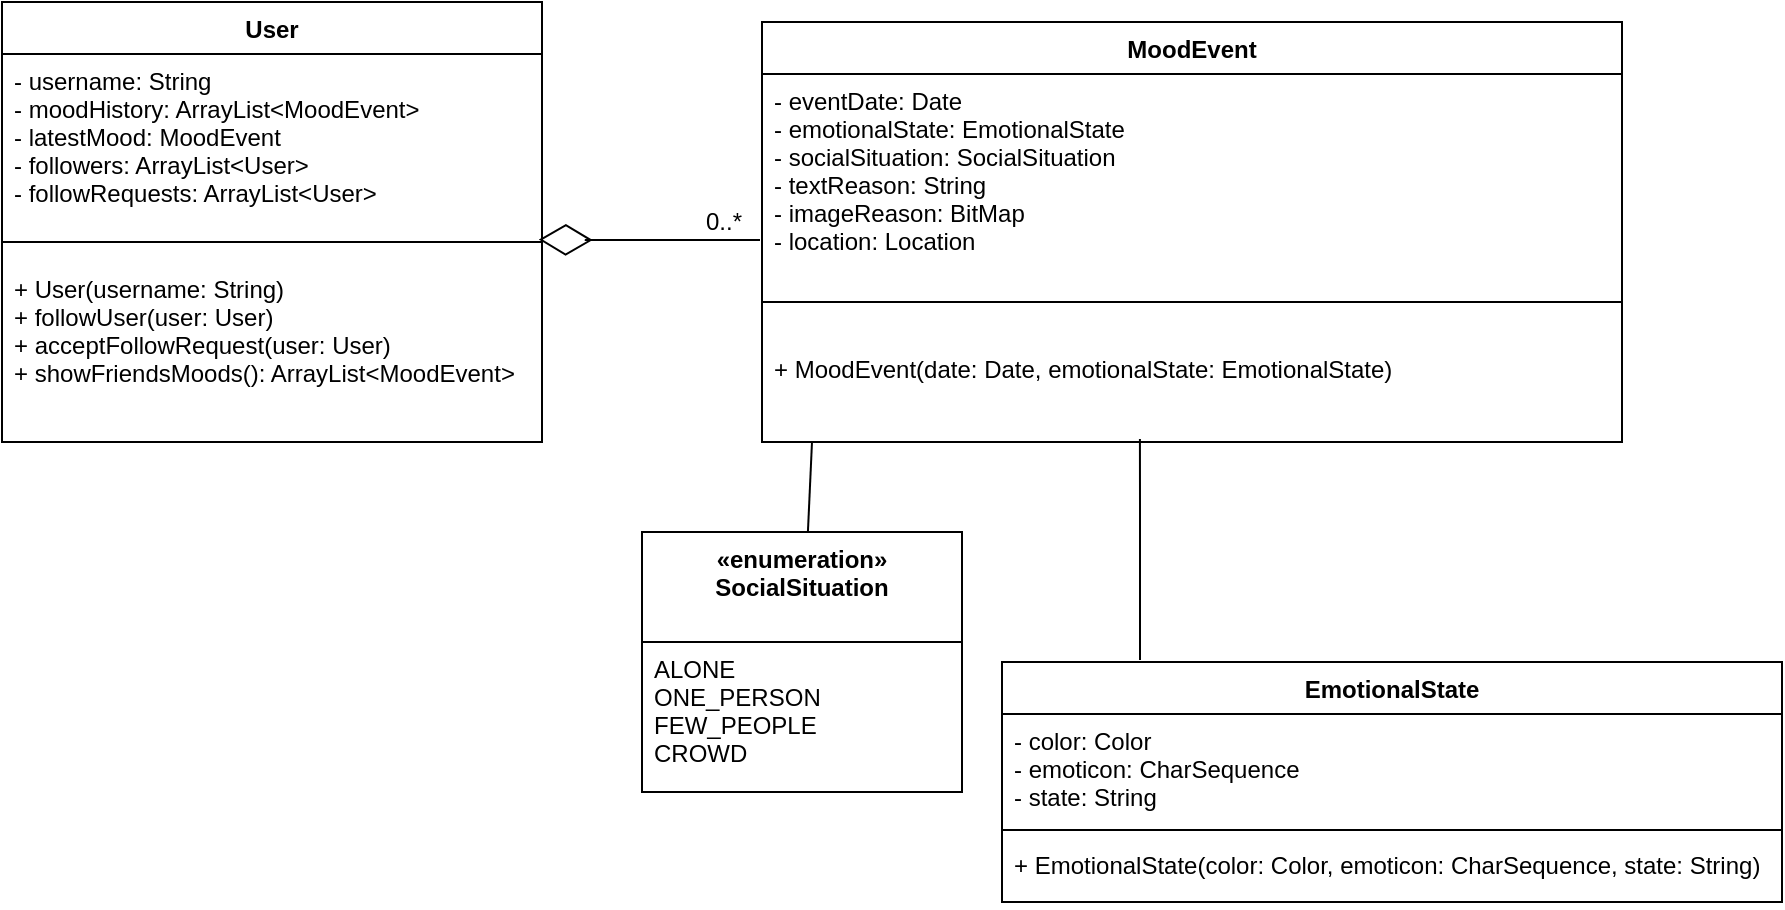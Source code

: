 <mxfile version="12.1.1" type="device" pages="1"><diagram id="IqhBHo3Dr3Po5q1u6Jum" name="Page-1"><mxGraphModel dx="1593" dy="757" grid="1" gridSize="10" guides="1" tooltips="1" connect="1" arrows="1" fold="1" page="1" pageScale="1" pageWidth="850" pageHeight="1100" math="0" shadow="0"><root><mxCell id="0"/><mxCell id="1" parent="0"/><mxCell id="K3CaOQXDy0hNAKRr9A4L-1" value="MoodEvent" style="swimlane;fontStyle=1;align=center;verticalAlign=top;childLayout=stackLayout;horizontal=1;startSize=26;horizontalStack=0;resizeParent=1;resizeParentMax=0;resizeLast=0;collapsible=1;marginBottom=0;" parent="1" vertex="1"><mxGeometry x="440" y="50" width="430" height="210" as="geometry"/></mxCell><mxCell id="K3CaOQXDy0hNAKRr9A4L-2" value="- eventDate: Date&#10;- emotionalState: EmotionalState&#10;- socialSituation: SocialSituation&#10;- textReason: String&#10;- imageReason: BitMap&#10;- location: Location" style="text;strokeColor=none;fillColor=none;align=left;verticalAlign=top;spacingLeft=4;spacingRight=4;overflow=hidden;rotatable=0;points=[[0,0.5],[1,0.5]];portConstraint=eastwest;" parent="K3CaOQXDy0hNAKRr9A4L-1" vertex="1"><mxGeometry y="26" width="430" height="94" as="geometry"/></mxCell><mxCell id="K3CaOQXDy0hNAKRr9A4L-3" value="" style="line;strokeWidth=1;fillColor=none;align=left;verticalAlign=middle;spacingTop=-1;spacingLeft=3;spacingRight=3;rotatable=0;labelPosition=right;points=[];portConstraint=eastwest;" parent="K3CaOQXDy0hNAKRr9A4L-1" vertex="1"><mxGeometry y="120" width="430" height="40" as="geometry"/></mxCell><mxCell id="w95S0-HqpPPKpGb0djoo-26" value="+ MoodEvent(date: Date, emotionalState: EmotionalState)" style="text;strokeColor=none;fillColor=none;align=left;verticalAlign=top;spacingLeft=4;spacingRight=4;overflow=hidden;rotatable=0;points=[[0,0.5],[1,0.5]];portConstraint=eastwest;" vertex="1" parent="K3CaOQXDy0hNAKRr9A4L-1"><mxGeometry y="160" width="430" height="50" as="geometry"/></mxCell><mxCell id="K3CaOQXDy0hNAKRr9A4L-13" value="EmotionalState" style="swimlane;fontStyle=1;align=center;verticalAlign=top;childLayout=stackLayout;horizontal=1;startSize=26;horizontalStack=0;resizeParent=1;resizeParentMax=0;resizeLast=0;collapsible=1;marginBottom=0;" parent="1" vertex="1"><mxGeometry x="560" y="370" width="390" height="120" as="geometry"/></mxCell><mxCell id="K3CaOQXDy0hNAKRr9A4L-17" value="- color: Color&#10;- emoticon: CharSequence&#10;- state: String" style="text;strokeColor=none;fillColor=none;align=left;verticalAlign=top;spacingLeft=4;spacingRight=4;overflow=hidden;rotatable=0;points=[[0,0.5],[1,0.5]];portConstraint=eastwest;" parent="K3CaOQXDy0hNAKRr9A4L-13" vertex="1"><mxGeometry y="26" width="390" height="54" as="geometry"/></mxCell><mxCell id="K3CaOQXDy0hNAKRr9A4L-15" value="" style="line;strokeWidth=1;fillColor=none;align=left;verticalAlign=middle;spacingTop=-1;spacingLeft=3;spacingRight=3;rotatable=0;labelPosition=right;points=[];portConstraint=eastwest;" parent="K3CaOQXDy0hNAKRr9A4L-13" vertex="1"><mxGeometry y="80" width="390" height="8" as="geometry"/></mxCell><mxCell id="K3CaOQXDy0hNAKRr9A4L-16" value="+ EmotionalState(color: Color, emoticon: CharSequence, state: String)&#10;" style="text;strokeColor=none;fillColor=none;align=left;verticalAlign=top;spacingLeft=4;spacingRight=4;overflow=hidden;rotatable=0;points=[[0,0.5],[1,0.5]];portConstraint=eastwest;" parent="K3CaOQXDy0hNAKRr9A4L-13" vertex="1"><mxGeometry y="88" width="390" height="32" as="geometry"/></mxCell><mxCell id="K3CaOQXDy0hNAKRr9A4L-22" value="User" style="swimlane;fontStyle=1;align=center;verticalAlign=top;childLayout=stackLayout;horizontal=1;startSize=26;horizontalStack=0;resizeParent=1;resizeParentMax=0;resizeLast=0;collapsible=1;marginBottom=0;" parent="1" vertex="1"><mxGeometry x="60" y="40" width="270" height="220" as="geometry"/></mxCell><mxCell id="K3CaOQXDy0hNAKRr9A4L-23" value="- username: String&#10;- moodHistory: ArrayList&lt;MoodEvent&gt;&#10;- latestMood: MoodEvent&#10;- followers: ArrayList&lt;User&gt;&#10;- followRequests: ArrayList&lt;User&gt;" style="text;strokeColor=none;fillColor=none;align=left;verticalAlign=top;spacingLeft=4;spacingRight=4;overflow=hidden;rotatable=0;points=[[0,0.5],[1,0.5]];portConstraint=eastwest;" parent="K3CaOQXDy0hNAKRr9A4L-22" vertex="1"><mxGeometry y="26" width="270" height="84" as="geometry"/></mxCell><mxCell id="K3CaOQXDy0hNAKRr9A4L-24" value="" style="line;strokeWidth=1;fillColor=none;align=left;verticalAlign=middle;spacingTop=-1;spacingLeft=3;spacingRight=3;rotatable=0;labelPosition=right;points=[];portConstraint=eastwest;" parent="K3CaOQXDy0hNAKRr9A4L-22" vertex="1"><mxGeometry y="110" width="270" height="20" as="geometry"/></mxCell><mxCell id="w95S0-HqpPPKpGb0djoo-24" value="+ User(username: String)&#10;+ followUser(user: User)&#10;+ acceptFollowRequest(user: User)&#10;+ showFriendsMoods(): ArrayList&lt;MoodEvent&gt;" style="text;strokeColor=none;fillColor=none;align=left;verticalAlign=top;spacingLeft=4;spacingRight=4;overflow=hidden;rotatable=0;points=[[0,0.5],[1,0.5]];portConstraint=eastwest;" vertex="1" parent="K3CaOQXDy0hNAKRr9A4L-22"><mxGeometry y="130" width="270" height="90" as="geometry"/></mxCell><mxCell id="w95S0-HqpPPKpGb0djoo-6" value="«enumeration»&#10;SocialSituation" style="swimlane;fontStyle=1;align=center;verticalAlign=top;childLayout=stackLayout;horizontal=1;startSize=55;horizontalStack=0;resizeParent=1;resizeParentMax=0;resizeLast=0;collapsible=1;marginBottom=0;" vertex="1" parent="1"><mxGeometry x="380" y="305" width="160" height="130" as="geometry"/></mxCell><mxCell id="w95S0-HqpPPKpGb0djoo-7" value="ALONE&#10;ONE_PERSON&#10;FEW_PEOPLE&#10;CROWD" style="text;strokeColor=none;fillColor=none;align=left;verticalAlign=top;spacingLeft=4;spacingRight=4;overflow=hidden;rotatable=0;points=[[0,0.5],[1,0.5]];portConstraint=eastwest;" vertex="1" parent="w95S0-HqpPPKpGb0djoo-6"><mxGeometry y="55" width="160" height="75" as="geometry"/></mxCell><mxCell id="w95S0-HqpPPKpGb0djoo-29" value="" style="endArrow=diamondThin;endFill=0;endSize=24;html=1;entryX=0.994;entryY=0.438;entryDx=0;entryDy=0;entryPerimeter=0;" edge="1" parent="1" target="K3CaOQXDy0hNAKRr9A4L-24"><mxGeometry width="160" relative="1" as="geometry"><mxPoint x="439" y="159" as="sourcePoint"/><mxPoint x="520" y="140" as="targetPoint"/><Array as="points"><mxPoint x="350" y="159"/></Array></mxGeometry></mxCell><mxCell id="w95S0-HqpPPKpGb0djoo-30" value="0..*" style="text;html=1;resizable=0;points=[];autosize=1;align=left;verticalAlign=top;spacingTop=-4;" vertex="1" parent="1"><mxGeometry x="410" y="140" width="30" height="20" as="geometry"/></mxCell><mxCell id="w95S0-HqpPPKpGb0djoo-36" value="" style="endArrow=none;html=1;entryX=0.372;entryY=0.971;entryDx=0;entryDy=0;entryPerimeter=0;" edge="1" parent="1"><mxGeometry width="50" height="50" relative="1" as="geometry"><mxPoint x="629" y="369" as="sourcePoint"/><mxPoint x="628.96" y="258.55" as="targetPoint"/><Array as="points"><mxPoint x="629" y="300"/><mxPoint x="629" y="290"/></Array></mxGeometry></mxCell><mxCell id="w95S0-HqpPPKpGb0djoo-37" value="" style="endArrow=none;html=1;" edge="1" parent="1" source="w95S0-HqpPPKpGb0djoo-6"><mxGeometry width="50" height="50" relative="1" as="geometry"><mxPoint x="415" y="310" as="sourcePoint"/><mxPoint x="465" y="260" as="targetPoint"/></mxGeometry></mxCell></root></mxGraphModel></diagram></mxfile>